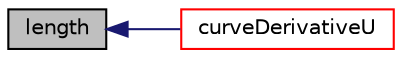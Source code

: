 digraph "length"
{
  bgcolor="transparent";
  edge [fontname="Helvetica",fontsize="10",labelfontname="Helvetica",labelfontsize="10"];
  node [fontname="Helvetica",fontsize="10",shape=record];
  rankdir="LR";
  Node1 [label="length",height=0.2,width=0.4,color="black", fillcolor="grey75", style="filled" fontcolor="black"];
  Node1 -> Node2 [dir="back",color="midnightblue",fontsize="10",style="solid",fontname="Helvetica"];
  Node2 [label="curveDerivativeU",height=0.2,width=0.4,color="red",URL="$classFoam_1_1NURBS3DCurve.html#a0488febf1a030bdc5de06c102716dbcc",tooltip="Curve derivative wrt u at point ui. "];
}
